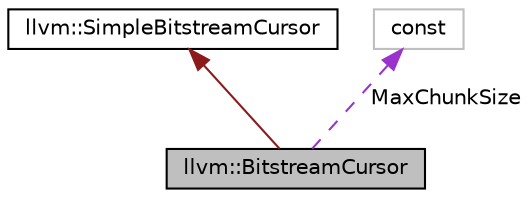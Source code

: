 digraph "llvm::BitstreamCursor"
{
 // LATEX_PDF_SIZE
  bgcolor="transparent";
  edge [fontname="Helvetica",fontsize="10",labelfontname="Helvetica",labelfontsize="10"];
  node [fontname="Helvetica",fontsize="10",shape=record];
  Node1 [label="llvm::BitstreamCursor",height=0.2,width=0.4,color="black", fillcolor="grey75", style="filled", fontcolor="black",tooltip="This represents a position within a bitcode file, implemented on top of a SimpleBitstreamCursor."];
  Node2 -> Node1 [dir="back",color="firebrick4",fontsize="10",style="solid",fontname="Helvetica"];
  Node2 [label="llvm::SimpleBitstreamCursor",height=0.2,width=0.4,color="black",URL="$classllvm_1_1SimpleBitstreamCursor.html",tooltip="This represents a position within a bitstream."];
  Node3 -> Node1 [dir="back",color="darkorchid3",fontsize="10",style="dashed",label=" MaxChunkSize" ,fontname="Helvetica"];
  Node3 [label="const",height=0.2,width=0.4,color="grey75",tooltip=" "];
}
